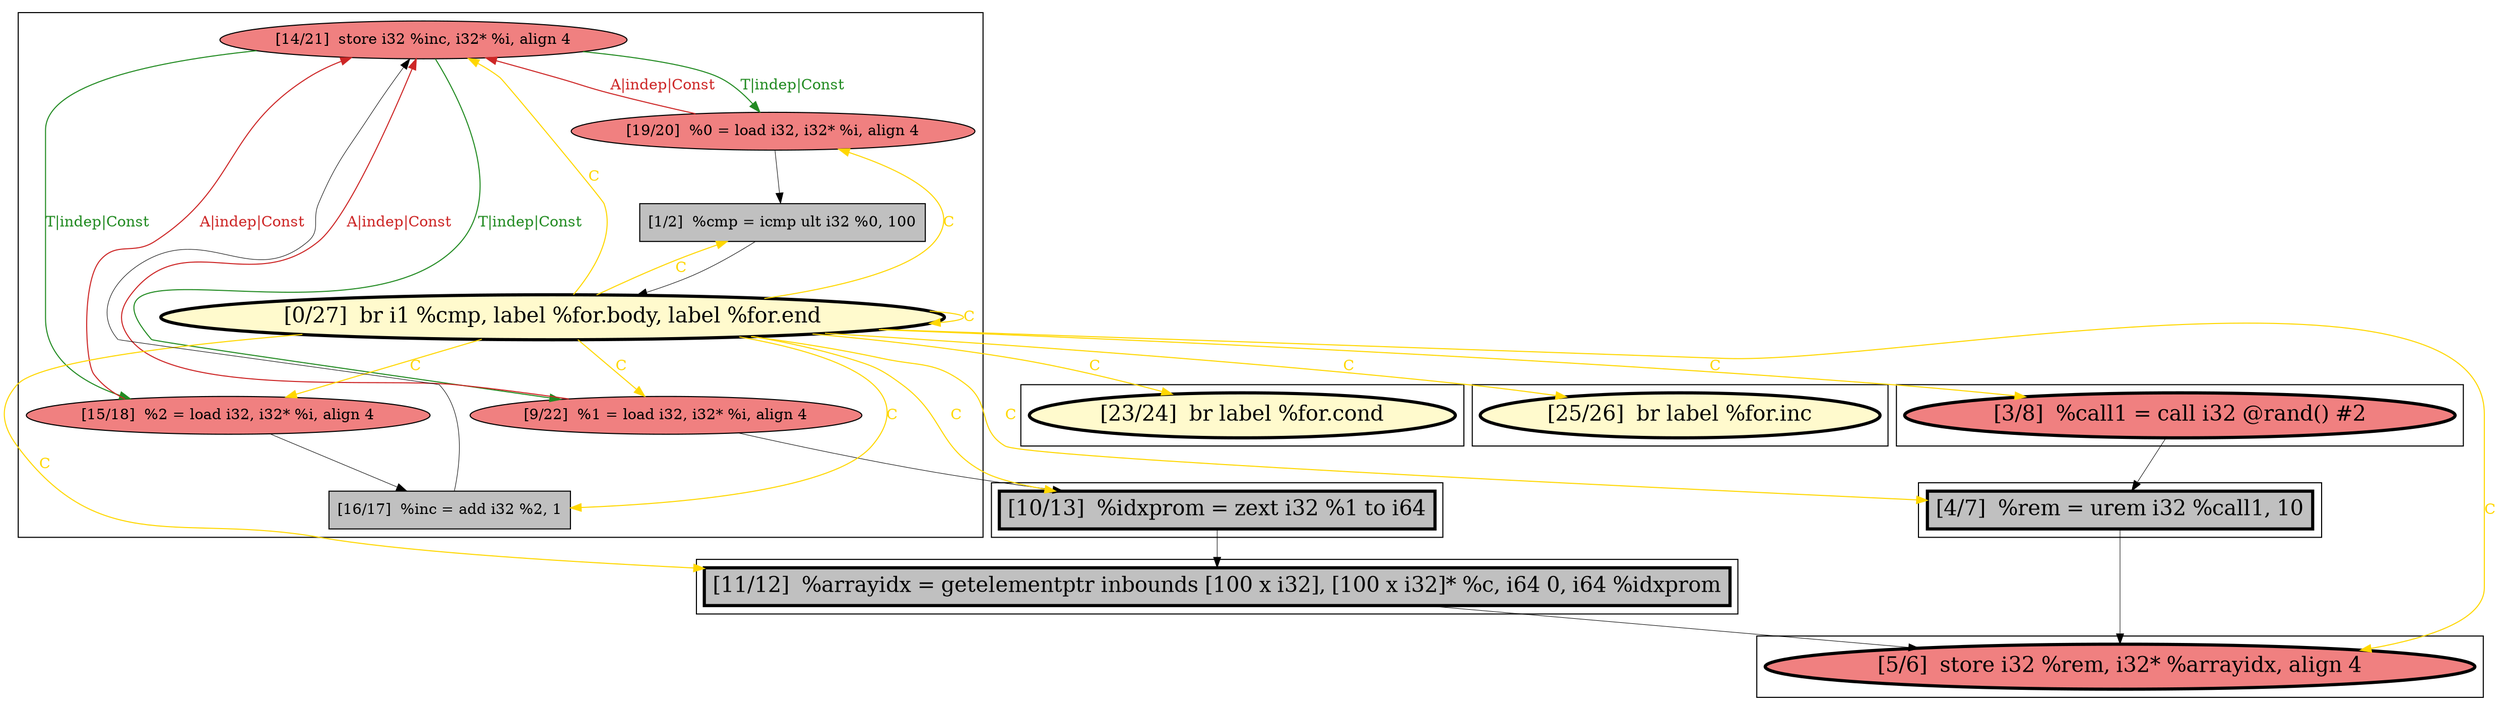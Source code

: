 
digraph G {



node276->node275 [style=solid,color=forestgreen,label="T|indep|Const",penwidth=1.0,fontcolor=forestgreen ]
node275->node276 [style=solid,color=firebrick3,label="A|indep|Const",penwidth=1.0,fontcolor=firebrick3 ]
node271->node276 [style=solid,color=firebrick3,label="A|indep|Const",penwidth=1.0,fontcolor=firebrick3 ]
node276->node273 [style=solid,color=forestgreen,label="T|indep|Const",penwidth=1.0,fontcolor=forestgreen ]
node274->node273 [style=solid,color=gold,label="C",penwidth=1.0,fontcolor=gold ]
node274->node280 [style=solid,color=gold,label="C",penwidth=1.0,fontcolor=gold ]
node281->node269 [style=solid,color=black,label="",penwidth=0.5,fontcolor=black ]
node272->node274 [style=solid,color=black,label="",penwidth=0.5,fontcolor=black ]
node274->node281 [style=solid,color=gold,label="C",penwidth=1.0,fontcolor=gold ]
node274->node269 [style=solid,color=gold,label="C",penwidth=1.0,fontcolor=gold ]
node274->node278 [style=solid,color=gold,label="C",penwidth=1.0,fontcolor=gold ]
node274->node270 [style=solid,color=gold,label="C",penwidth=1.0,fontcolor=gold ]
node274->node275 [style=solid,color=gold,label="C",penwidth=1.0,fontcolor=gold ]
node273->node276 [style=solid,color=firebrick3,label="A|indep|Const",penwidth=1.0,fontcolor=firebrick3 ]
node277->node276 [style=solid,color=black,label="",penwidth=0.5,fontcolor=black ]
node274->node276 [style=solid,color=gold,label="C",penwidth=1.0,fontcolor=gold ]
node274->node272 [style=solid,color=gold,label="C",penwidth=1.0,fontcolor=gold ]
node279->node280 [style=solid,color=black,label="",penwidth=0.5,fontcolor=black ]
node271->node277 [style=solid,color=black,label="",penwidth=0.5,fontcolor=black ]
node274->node279 [style=solid,color=gold,label="C",penwidth=1.0,fontcolor=gold ]
node274->node268 [style=solid,color=gold,label="C",penwidth=1.0,fontcolor=gold ]
node274->node274 [style=solid,color=gold,label="C",penwidth=1.0,fontcolor=gold ]
node273->node279 [style=solid,color=black,label="",penwidth=0.5,fontcolor=black ]
node274->node271 [style=solid,color=gold,label="C",penwidth=1.0,fontcolor=gold ]
node274->node277 [style=solid,color=gold,label="C",penwidth=1.0,fontcolor=gold ]
node275->node272 [style=solid,color=black,label="",penwidth=0.5,fontcolor=black ]
node276->node271 [style=solid,color=forestgreen,label="T|indep|Const",penwidth=1.0,fontcolor=forestgreen ]
node269->node268 [style=solid,color=black,label="",penwidth=0.5,fontcolor=black ]
node280->node268 [style=solid,color=black,label="",penwidth=0.5,fontcolor=black ]


subgraph cluster7 {


node281 [penwidth=3.0,fontsize=20,fillcolor=lightcoral,label="[3/8]  %call1 = call i32 @rand() #2",shape=ellipse,style=filled ]



}

subgraph cluster6 {


node280 [penwidth=3.0,fontsize=20,fillcolor=grey,label="[11/12]  %arrayidx = getelementptr inbounds [100 x i32], [100 x i32]* %c, i64 0, i64 %idxprom",shape=rectangle,style=filled ]



}

subgraph cluster0 {


node268 [penwidth=3.0,fontsize=20,fillcolor=lightcoral,label="[5/6]  store i32 %rem, i32* %arrayidx, align 4",shape=ellipse,style=filled ]



}

subgraph cluster5 {


node279 [penwidth=3.0,fontsize=20,fillcolor=grey,label="[10/13]  %idxprom = zext i32 %1 to i64",shape=rectangle,style=filled ]



}

subgraph cluster1 {


node269 [penwidth=3.0,fontsize=20,fillcolor=grey,label="[4/7]  %rem = urem i32 %call1, 10",shape=rectangle,style=filled ]



}

subgraph cluster2 {


node270 [penwidth=3.0,fontsize=20,fillcolor=lemonchiffon,label="[25/26]  br label %for.inc",shape=ellipse,style=filled ]



}

subgraph cluster3 {


node275 [fillcolor=lightcoral,label="[19/20]  %0 = load i32, i32* %i, align 4",shape=ellipse,style=filled ]
node277 [fillcolor=grey,label="[16/17]  %inc = add i32 %2, 1",shape=rectangle,style=filled ]
node271 [fillcolor=lightcoral,label="[15/18]  %2 = load i32, i32* %i, align 4",shape=ellipse,style=filled ]
node273 [fillcolor=lightcoral,label="[9/22]  %1 = load i32, i32* %i, align 4",shape=ellipse,style=filled ]
node272 [fillcolor=grey,label="[1/2]  %cmp = icmp ult i32 %0, 100",shape=rectangle,style=filled ]
node274 [penwidth=3.0,fontsize=20,fillcolor=lemonchiffon,label="[0/27]  br i1 %cmp, label %for.body, label %for.end",shape=ellipse,style=filled ]
node276 [fillcolor=lightcoral,label="[14/21]  store i32 %inc, i32* %i, align 4",shape=ellipse,style=filled ]



}

subgraph cluster4 {


node278 [penwidth=3.0,fontsize=20,fillcolor=lemonchiffon,label="[23/24]  br label %for.cond",shape=ellipse,style=filled ]



}

}
